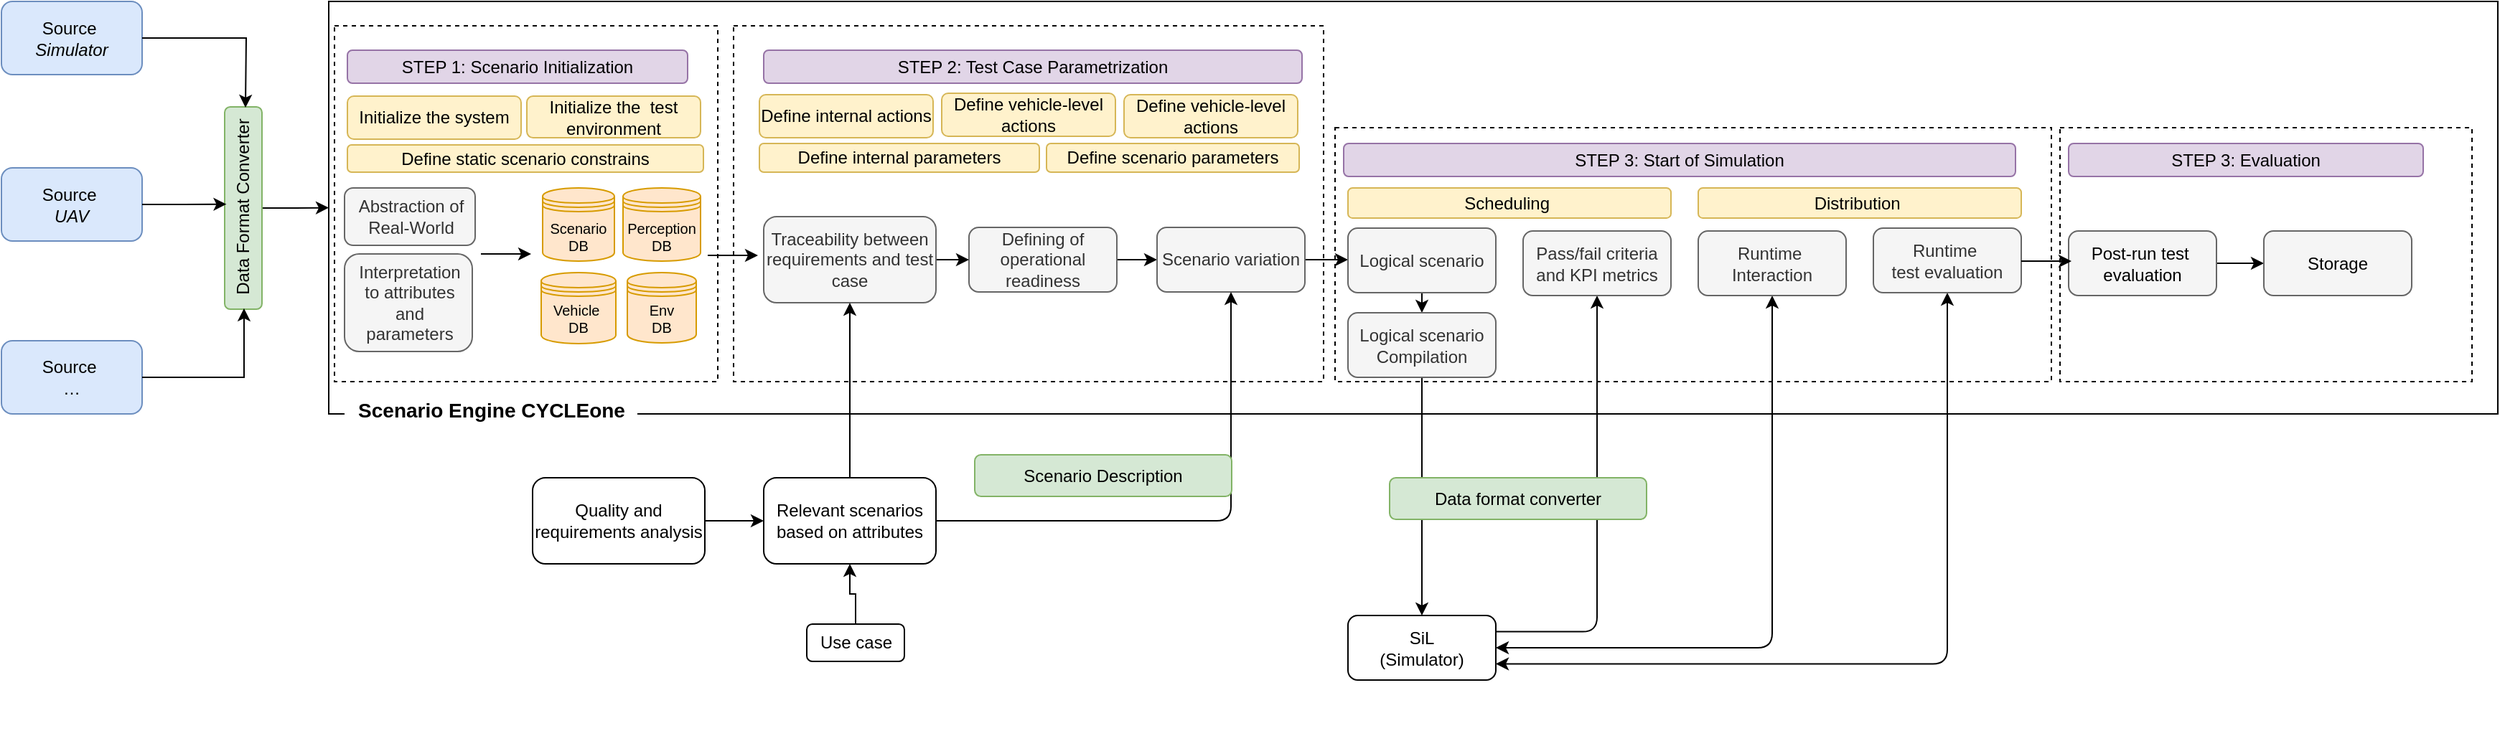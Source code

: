 <mxfile version="22.1.21" type="github">
  <diagram name="Page-1" id="OAkvakmoVMqIpzo2L1Cv">
    <mxGraphModel dx="1732" dy="1144" grid="0" gridSize="10" guides="1" tooltips="1" connect="1" arrows="1" fold="1" page="0" pageScale="1" pageWidth="827" pageHeight="1169" math="0" shadow="0">
      <root>
        <mxCell id="0" />
        <mxCell id="1" parent="0" />
        <mxCell id="TtApkbNEtEup5KKo7Kl3-6" value="" style="whiteSpace=wrap;html=1;fontSize=16;" parent="1" vertex="1">
          <mxGeometry x="-120" y="-136" width="1511" height="287.5" as="geometry" />
        </mxCell>
        <mxCell id="TtApkbNEtEup5KKo7Kl3-82" value="" style="rounded=0;whiteSpace=wrap;html=1;dashed=1;" parent="1" vertex="1">
          <mxGeometry x="1086" y="-48" width="287" height="177" as="geometry" />
        </mxCell>
        <mxCell id="TtApkbNEtEup5KKo7Kl3-69" value="" style="rounded=0;whiteSpace=wrap;html=1;dashed=1;" parent="1" vertex="1">
          <mxGeometry x="581" y="-48" width="499" height="177" as="geometry" />
        </mxCell>
        <mxCell id="TtApkbNEtEup5KKo7Kl3-53" value="" style="rounded=0;whiteSpace=wrap;html=1;dashed=1;" parent="1" vertex="1">
          <mxGeometry x="162" y="-119" width="411" height="248" as="geometry" />
        </mxCell>
        <mxCell id="TtApkbNEtEup5KKo7Kl3-27" value="" style="rounded=0;whiteSpace=wrap;html=1;dashed=1;" parent="1" vertex="1">
          <mxGeometry x="-116" y="-119" width="267" height="248" as="geometry" />
        </mxCell>
        <mxCell id="TtApkbNEtEup5KKo7Kl3-1" value="Source&amp;nbsp;&lt;br style=&quot;font-size: 12px;&quot;&gt;&lt;i style=&quot;font-size: 12px;&quot;&gt;Simulator&lt;/i&gt;" style="text;strokeColor=#6c8ebf;fillColor=#dae8fc;html=1;align=center;verticalAlign=middle;whiteSpace=wrap;rounded=1;fontSize=12;gradientColor=none;" parent="1" vertex="1">
          <mxGeometry x="-348" y="-136" width="98" height="51" as="geometry" />
        </mxCell>
        <mxCell id="TtApkbNEtEup5KKo7Kl3-78" style="edgeStyle=orthogonalEdgeStyle;rounded=0;orthogonalLoop=1;jettySize=auto;html=1;entryX=0;entryY=0.5;entryDx=0;entryDy=0;" parent="1" source="TtApkbNEtEup5KKo7Kl3-5" target="TtApkbNEtEup5KKo7Kl3-6" edge="1">
          <mxGeometry relative="1" as="geometry" />
        </mxCell>
        <mxCell id="TtApkbNEtEup5KKo7Kl3-5" value="Data Format Converter" style="text;html=1;align=center;verticalAlign=middle;resizable=0;points=[];autosize=1;strokeColor=#82b366;fillColor=#d5e8d4;fontSize=12;rotation=-90;rounded=1;" parent="1" vertex="1">
          <mxGeometry x="-250" y="-5" width="141" height="26" as="geometry" />
        </mxCell>
        <mxCell id="TtApkbNEtEup5KKo7Kl3-11" value="Source&amp;nbsp;&lt;br style=&quot;border-color: var(--border-color); font-size: 12px;&quot;&gt;&lt;i style=&quot;font-size: 12px;&quot;&gt;UAV&lt;/i&gt;" style="text;strokeColor=#6c8ebf;fillColor=#dae8fc;html=1;align=center;verticalAlign=middle;whiteSpace=wrap;rounded=1;fontSize=12;gradientColor=none;" parent="1" vertex="1">
          <mxGeometry x="-348" y="-20" width="98" height="51" as="geometry" />
        </mxCell>
        <mxCell id="TtApkbNEtEup5KKo7Kl3-12" value="Source&amp;nbsp;&lt;br style=&quot;border-color: var(--border-color); font-size: 12px;&quot;&gt;…" style="text;strokeColor=#6c8ebf;fillColor=#dae8fc;html=1;align=center;verticalAlign=middle;whiteSpace=wrap;rounded=1;fontSize=12;gradientColor=none;" parent="1" vertex="1">
          <mxGeometry x="-348" y="100.5" width="98" height="51" as="geometry" />
        </mxCell>
        <mxCell id="TtApkbNEtEup5KKo7Kl3-13" style="edgeStyle=orthogonalEdgeStyle;rounded=0;orthogonalLoop=1;jettySize=auto;html=1;entryX=0.004;entryY=0.519;entryDx=0;entryDy=0;entryPerimeter=0;" parent="1" source="TtApkbNEtEup5KKo7Kl3-12" target="TtApkbNEtEup5KKo7Kl3-5" edge="1">
          <mxGeometry relative="1" as="geometry" />
        </mxCell>
        <mxCell id="TtApkbNEtEup5KKo7Kl3-14" style="edgeStyle=orthogonalEdgeStyle;rounded=0;orthogonalLoop=1;jettySize=auto;html=1;entryX=0.519;entryY=0.048;entryDx=0;entryDy=0;entryPerimeter=0;" parent="1" source="TtApkbNEtEup5KKo7Kl3-11" target="TtApkbNEtEup5KKo7Kl3-5" edge="1">
          <mxGeometry relative="1" as="geometry" />
        </mxCell>
        <mxCell id="TtApkbNEtEup5KKo7Kl3-17" value="Abstraction of &lt;br&gt;Real-World" style="text;html=1;align=center;verticalAlign=middle;resizable=0;points=[];autosize=1;strokeColor=#666666;fillColor=#f5f5f5;fontColor=#333333;rounded=1;" parent="1" vertex="1">
          <mxGeometry x="-109" y="-6" width="91" height="40" as="geometry" />
        </mxCell>
        <mxCell id="TtApkbNEtEup5KKo7Kl3-19" value="&lt;div&gt;Interpretation&lt;br&gt;&lt;/div&gt;&lt;div&gt;to attributes&lt;/div&gt;&lt;div&gt;and&lt;/div&gt;&lt;div&gt;parameters&lt;/div&gt;" style="text;html=1;align=center;verticalAlign=middle;resizable=0;points=[];autosize=1;strokeColor=#666666;fillColor=#f5f5f5;fontColor=#333333;rounded=1;" parent="1" vertex="1">
          <mxGeometry x="-109" y="40" width="89" height="68" as="geometry" />
        </mxCell>
        <mxCell id="TtApkbNEtEup5KKo7Kl3-22" value="Perception DB" style="shape=datastore;whiteSpace=wrap;html=1;fontSize=10;fillColor=#ffe6cc;strokeColor=#d79b00;" parent="1" vertex="1">
          <mxGeometry x="85" y="-6" width="54" height="51" as="geometry" />
        </mxCell>
        <mxCell id="TtApkbNEtEup5KKo7Kl3-23" value="Scenario DB" style="shape=datastore;whiteSpace=wrap;html=1;fontSize=10;fillColor=#ffe6cc;strokeColor=#d79b00;" parent="1" vertex="1">
          <mxGeometry x="29" y="-6" width="50" height="51" as="geometry" />
        </mxCell>
        <mxCell id="TtApkbNEtEup5KKo7Kl3-24" value="Vehicle&amp;nbsp;&lt;br style=&quot;font-size: 10px;&quot;&gt;DB" style="shape=datastore;whiteSpace=wrap;html=1;fontSize=10;fillColor=#ffe6cc;strokeColor=#d79b00;" parent="1" vertex="1">
          <mxGeometry x="28" y="53" width="52" height="49.5" as="geometry" />
        </mxCell>
        <mxCell id="TtApkbNEtEup5KKo7Kl3-25" value="Env&lt;br&gt;DB" style="shape=datastore;whiteSpace=wrap;html=1;fontSize=10;fillColor=#ffe6cc;strokeColor=#d79b00;" parent="1" vertex="1">
          <mxGeometry x="88" y="53" width="48" height="49" as="geometry" />
        </mxCell>
        <mxCell id="TtApkbNEtEup5KKo7Kl3-28" value="STEP 1: Scenario Initialization" style="rounded=1;whiteSpace=wrap;html=1;fillColor=#e1d5e7;strokeColor=#9673a6;" parent="1" vertex="1">
          <mxGeometry x="-107" y="-102" width="237" height="23" as="geometry" />
        </mxCell>
        <mxCell id="TtApkbNEtEup5KKo7Kl3-29" value="" style="endArrow=classic;html=1;rounded=0;" parent="1" edge="1">
          <mxGeometry width="50" height="50" relative="1" as="geometry">
            <mxPoint x="-14" y="40.02" as="sourcePoint" />
            <mxPoint x="21" y="40.02" as="targetPoint" />
          </mxGeometry>
        </mxCell>
        <mxCell id="TtApkbNEtEup5KKo7Kl3-30" value="STEP 2: Test Case Parametrization" style="rounded=1;whiteSpace=wrap;html=1;fillColor=#e1d5e7;strokeColor=#9673a6;" parent="1" vertex="1">
          <mxGeometry x="183" y="-102" width="375" height="23" as="geometry" />
        </mxCell>
        <mxCell id="TtApkbNEtEup5KKo7Kl3-31" value="" style="endArrow=classic;html=1;rounded=0;" parent="1" edge="1">
          <mxGeometry width="50" height="50" relative="1" as="geometry">
            <mxPoint x="144" y="41.02" as="sourcePoint" />
            <mxPoint x="179" y="41.02" as="targetPoint" />
          </mxGeometry>
        </mxCell>
        <mxCell id="TtApkbNEtEup5KKo7Kl3-40" style="edgeStyle=orthogonalEdgeStyle;rounded=0;orthogonalLoop=1;jettySize=auto;html=1;exitX=1;exitY=0.5;exitDx=0;exitDy=0;" parent="1" source="TtApkbNEtEup5KKo7Kl3-32" target="TtApkbNEtEup5KKo7Kl3-39" edge="1">
          <mxGeometry relative="1" as="geometry" />
        </mxCell>
        <mxCell id="TtApkbNEtEup5KKo7Kl3-32" value="Defining of operational readiness" style="rounded=1;whiteSpace=wrap;html=1;fillColor=#f5f5f5;fontColor=#333333;strokeColor=#666666;" parent="1" vertex="1">
          <mxGeometry x="326" y="21.5" width="103" height="45" as="geometry" />
        </mxCell>
        <mxCell id="TtApkbNEtEup5KKo7Kl3-38" style="edgeStyle=orthogonalEdgeStyle;rounded=0;orthogonalLoop=1;jettySize=auto;html=1;exitX=1;exitY=0.5;exitDx=0;exitDy=0;entryX=0;entryY=0.5;entryDx=0;entryDy=0;" parent="1" source="TtApkbNEtEup5KKo7Kl3-33" target="TtApkbNEtEup5KKo7Kl3-32" edge="1">
          <mxGeometry relative="1" as="geometry" />
        </mxCell>
        <mxCell id="TtApkbNEtEup5KKo7Kl3-33" value="Traceability between requirements and test case" style="rounded=1;whiteSpace=wrap;html=1;fillColor=#f5f5f5;fontColor=#333333;strokeColor=#666666;" parent="1" vertex="1">
          <mxGeometry x="183" y="14" width="120" height="60" as="geometry" />
        </mxCell>
        <mxCell id="TtApkbNEtEup5KKo7Kl3-34" value="STEP 3: Start of Simulation" style="rounded=1;whiteSpace=wrap;html=1;fillColor=#e1d5e7;strokeColor=#9673a6;" parent="1" vertex="1">
          <mxGeometry x="587" y="-37" width="468" height="23" as="geometry" />
        </mxCell>
        <mxCell id="TtApkbNEtEup5KKo7Kl3-55" style="edgeStyle=orthogonalEdgeStyle;rounded=0;orthogonalLoop=1;jettySize=auto;html=1;exitX=1;exitY=0.5;exitDx=0;exitDy=0;entryX=0;entryY=0.5;entryDx=0;entryDy=0;" parent="1" source="TtApkbNEtEup5KKo7Kl3-39" target="TtApkbNEtEup5KKo7Kl3-54" edge="1">
          <mxGeometry relative="1" as="geometry" />
        </mxCell>
        <mxCell id="TtApkbNEtEup5KKo7Kl3-39" value="Scenario variation" style="rounded=1;whiteSpace=wrap;html=1;fillColor=#f5f5f5;fontColor=#333333;strokeColor=#666666;" parent="1" vertex="1">
          <mxGeometry x="457" y="21.5" width="103" height="45" as="geometry" />
        </mxCell>
        <mxCell id="TtApkbNEtEup5KKo7Kl3-41" value="" style="shape=image;html=1;verticalAlign=top;verticalLabelPosition=bottom;labelBackgroundColor=#ffffff;imageAspect=0;aspect=fixed;image=https://cdn4.iconfinder.com/data/icons/transportation-190/1000/carrier_office_people_person_people_carrier_people_business_success-128.png" parent="1" vertex="1">
          <mxGeometry x="327" y="247" width="128" height="128" as="geometry" />
        </mxCell>
        <mxCell id="TtApkbNEtEup5KKo7Kl3-48" style="edgeStyle=orthogonalEdgeStyle;rounded=0;orthogonalLoop=1;jettySize=auto;html=1;entryX=0.5;entryY=1;entryDx=0;entryDy=0;" parent="1" source="TtApkbNEtEup5KKo7Kl3-42" target="TtApkbNEtEup5KKo7Kl3-44" edge="1">
          <mxGeometry relative="1" as="geometry" />
        </mxCell>
        <mxCell id="TtApkbNEtEup5KKo7Kl3-42" value="Use case" style="text;html=1;align=center;verticalAlign=middle;resizable=0;points=[];autosize=1;strokeColor=default;fillColor=default;rounded=1;" parent="1" vertex="1">
          <mxGeometry x="213" y="298" width="68" height="26" as="geometry" />
        </mxCell>
        <mxCell id="TtApkbNEtEup5KKo7Kl3-45" style="edgeStyle=orthogonalEdgeStyle;rounded=0;orthogonalLoop=1;jettySize=auto;html=1;" parent="1" source="TtApkbNEtEup5KKo7Kl3-43" target="TtApkbNEtEup5KKo7Kl3-44" edge="1">
          <mxGeometry relative="1" as="geometry" />
        </mxCell>
        <mxCell id="TtApkbNEtEup5KKo7Kl3-43" value="Quality and requirements analysis" style="rounded=1;whiteSpace=wrap;html=1;" parent="1" vertex="1">
          <mxGeometry x="22" y="196" width="120" height="60" as="geometry" />
        </mxCell>
        <mxCell id="TtApkbNEtEup5KKo7Kl3-49" style="edgeStyle=orthogonalEdgeStyle;rounded=1;orthogonalLoop=1;jettySize=auto;html=1;entryX=0.5;entryY=1;entryDx=0;entryDy=0;jumpStyle=arc;curved=0;" parent="1" source="TtApkbNEtEup5KKo7Kl3-44" target="TtApkbNEtEup5KKo7Kl3-39" edge="1">
          <mxGeometry relative="1" as="geometry" />
        </mxCell>
        <mxCell id="TtApkbNEtEup5KKo7Kl3-44" value="Relevant scenarios based on attributes" style="rounded=1;whiteSpace=wrap;html=1;" parent="1" vertex="1">
          <mxGeometry x="183" y="196" width="120" height="60" as="geometry" />
        </mxCell>
        <mxCell id="TtApkbNEtEup5KKo7Kl3-60" style="edgeStyle=orthogonalEdgeStyle;rounded=0;orthogonalLoop=1;jettySize=auto;html=1;exitX=0.5;exitY=1;exitDx=0;exitDy=0;entryX=0.5;entryY=0;entryDx=0;entryDy=0;" parent="1" source="TtApkbNEtEup5KKo7Kl3-54" target="TtApkbNEtEup5KKo7Kl3-57" edge="1">
          <mxGeometry relative="1" as="geometry" />
        </mxCell>
        <mxCell id="TtApkbNEtEup5KKo7Kl3-54" value="Logical scenario" style="rounded=1;whiteSpace=wrap;html=1;fillColor=#f5f5f5;fontColor=#333333;strokeColor=#666666;" parent="1" vertex="1">
          <mxGeometry x="590" y="22" width="103" height="45" as="geometry" />
        </mxCell>
        <mxCell id="TtApkbNEtEup5KKo7Kl3-61" style="edgeStyle=orthogonalEdgeStyle;rounded=1;orthogonalLoop=1;jettySize=auto;html=1;entryX=0.5;entryY=1;entryDx=0;entryDy=0;jumpStyle=arc;strokeColor=default;curved=0;exitX=1;exitY=0.25;exitDx=0;exitDy=0;" parent="1" source="TtApkbNEtEup5KKo7Kl3-62" target="TtApkbNEtEup5KKo7Kl3-59" edge="1">
          <mxGeometry relative="1" as="geometry">
            <Array as="points">
              <mxPoint x="764" y="303" />
            </Array>
          </mxGeometry>
        </mxCell>
        <mxCell id="TtApkbNEtEup5KKo7Kl3-63" style="edgeStyle=orthogonalEdgeStyle;rounded=0;orthogonalLoop=1;jettySize=auto;html=1;" parent="1" source="TtApkbNEtEup5KKo7Kl3-57" target="TtApkbNEtEup5KKo7Kl3-62" edge="1">
          <mxGeometry relative="1" as="geometry" />
        </mxCell>
        <mxCell id="TtApkbNEtEup5KKo7Kl3-57" value="Logical scenario&lt;br&gt;Compilation" style="rounded=1;whiteSpace=wrap;html=1;fillColor=#f5f5f5;fontColor=#333333;strokeColor=#666666;" parent="1" vertex="1">
          <mxGeometry x="590" y="81" width="103" height="45" as="geometry" />
        </mxCell>
        <mxCell id="TtApkbNEtEup5KKo7Kl3-59" value="Pass/fail criteria and KPI metrics" style="rounded=1;whiteSpace=wrap;html=1;fillColor=#f5f5f5;fontColor=#333333;strokeColor=#666666;" parent="1" vertex="1">
          <mxGeometry x="712" y="24" width="103" height="45" as="geometry" />
        </mxCell>
        <mxCell id="TtApkbNEtEup5KKo7Kl3-67" style="edgeStyle=orthogonalEdgeStyle;rounded=1;orthogonalLoop=1;jettySize=auto;html=1;entryX=0.5;entryY=1;entryDx=0;entryDy=0;curved=0;startArrow=classic;startFill=1;" parent="1" source="TtApkbNEtEup5KKo7Kl3-62" target="TtApkbNEtEup5KKo7Kl3-65" edge="1">
          <mxGeometry relative="1" as="geometry" />
        </mxCell>
        <mxCell id="TtApkbNEtEup5KKo7Kl3-68" style="edgeStyle=orthogonalEdgeStyle;rounded=1;orthogonalLoop=1;jettySize=auto;html=1;exitX=1;exitY=0.75;exitDx=0;exitDy=0;curved=0;startArrow=classic;startFill=1;" parent="1" source="TtApkbNEtEup5KKo7Kl3-62" target="TtApkbNEtEup5KKo7Kl3-66" edge="1">
          <mxGeometry relative="1" as="geometry" />
        </mxCell>
        <mxCell id="TtApkbNEtEup5KKo7Kl3-62" value="SiL&lt;br&gt;(Simulator)" style="rounded=1;whiteSpace=wrap;html=1;" parent="1" vertex="1">
          <mxGeometry x="590" y="292" width="103" height="45" as="geometry" />
        </mxCell>
        <mxCell id="TtApkbNEtEup5KKo7Kl3-64" value="Data format converter" style="rounded=1;whiteSpace=wrap;html=1;fillColor=#d5e8d4;strokeColor=#82b366;" parent="1" vertex="1">
          <mxGeometry x="619" y="196" width="179" height="29" as="geometry" />
        </mxCell>
        <mxCell id="TtApkbNEtEup5KKo7Kl3-65" value="Runtime&amp;nbsp;&lt;br&gt;Interaction" style="rounded=1;whiteSpace=wrap;html=1;fillColor=#f5f5f5;fontColor=#333333;strokeColor=#666666;" parent="1" vertex="1">
          <mxGeometry x="834" y="24" width="103" height="45" as="geometry" />
        </mxCell>
        <mxCell id="TtApkbNEtEup5KKo7Kl3-66" value="Runtime&amp;nbsp;&lt;br&gt;test evaluation" style="rounded=1;whiteSpace=wrap;html=1;fillColor=#f5f5f5;fontColor=#333333;strokeColor=#666666;" parent="1" vertex="1">
          <mxGeometry x="956" y="22" width="103" height="45" as="geometry" />
        </mxCell>
        <mxCell id="TtApkbNEtEup5KKo7Kl3-71" value="STEP 3: Evaluation" style="rounded=1;whiteSpace=wrap;html=1;fillColor=#e1d5e7;strokeColor=#9673a6;" parent="1" vertex="1">
          <mxGeometry x="1092" y="-37" width="247" height="23" as="geometry" />
        </mxCell>
        <mxCell id="TtApkbNEtEup5KKo7Kl3-76" style="edgeStyle=orthogonalEdgeStyle;rounded=0;orthogonalLoop=1;jettySize=auto;html=1;exitX=1;exitY=0.5;exitDx=0;exitDy=0;entryX=0;entryY=0.5;entryDx=0;entryDy=0;" parent="1" source="TtApkbNEtEup5KKo7Kl3-73" target="TtApkbNEtEup5KKo7Kl3-74" edge="1">
          <mxGeometry relative="1" as="geometry" />
        </mxCell>
        <mxCell id="TtApkbNEtEup5KKo7Kl3-73" value="Post-run test&amp;nbsp;&lt;br style=&quot;border-color: var(--border-color);&quot;&gt;evaluation" style="rounded=1;whiteSpace=wrap;html=1;fillColor=#f5f5f5;strokeColor=#666666;" parent="1" vertex="1">
          <mxGeometry x="1092" y="24" width="103" height="45" as="geometry" />
        </mxCell>
        <mxCell id="TtApkbNEtEup5KKo7Kl3-74" value="Storage" style="rounded=1;whiteSpace=wrap;html=1;fillColor=#f5f5f5;strokeColor=#666666;" parent="1" vertex="1">
          <mxGeometry x="1228" y="24" width="103" height="45" as="geometry" />
        </mxCell>
        <mxCell id="TtApkbNEtEup5KKo7Kl3-75" value="" style="endArrow=classic;html=1;rounded=0;" parent="1" edge="1">
          <mxGeometry width="50" height="50" relative="1" as="geometry">
            <mxPoint x="1059" y="45" as="sourcePoint" />
            <mxPoint x="1094" y="45" as="targetPoint" />
          </mxGeometry>
        </mxCell>
        <mxCell id="TtApkbNEtEup5KKo7Kl3-77" style="edgeStyle=orthogonalEdgeStyle;rounded=0;orthogonalLoop=1;jettySize=auto;html=1;exitX=1;exitY=0.5;exitDx=0;exitDy=0;" parent="1" source="TtApkbNEtEup5KKo7Kl3-1" edge="1">
          <mxGeometry relative="1" as="geometry">
            <mxPoint x="-178" y="-62" as="targetPoint" />
          </mxGeometry>
        </mxCell>
        <mxCell id="TtApkbNEtEup5KKo7Kl3-79" value="Scheduling&amp;nbsp;" style="rounded=1;whiteSpace=wrap;html=1;fillColor=#fff2cc;strokeColor=#d6b656;" parent="1" vertex="1">
          <mxGeometry x="590" y="-6" width="225" height="21" as="geometry" />
        </mxCell>
        <mxCell id="TtApkbNEtEup5KKo7Kl3-81" value="Distribution&amp;nbsp;" style="rounded=1;whiteSpace=wrap;html=1;fillColor=#fff2cc;strokeColor=#d6b656;" parent="1" vertex="1">
          <mxGeometry x="834" y="-6" width="225" height="21" as="geometry" />
        </mxCell>
        <mxCell id="TtApkbNEtEup5KKo7Kl3-83" value="&lt;b&gt;&lt;font style=&quot;font-size: 14px;&quot;&gt;Scenario Engine CYCLEone&lt;/font&gt;&lt;/b&gt;" style="text;html=1;align=center;verticalAlign=middle;resizable=0;points=[];autosize=1;fillColor=default;" parent="1" vertex="1">
          <mxGeometry x="-109" y="135" width="204" height="28" as="geometry" />
        </mxCell>
        <mxCell id="WR9TDHSgrE66jRiIsSle-1" value="Initialize the system" style="rounded=1;whiteSpace=wrap;html=1;fillColor=#fff2cc;strokeColor=#d6b656;" vertex="1" parent="1">
          <mxGeometry x="-107" y="-70" width="121" height="30" as="geometry" />
        </mxCell>
        <mxCell id="WR9TDHSgrE66jRiIsSle-2" value="Initialize the &amp;nbsp;test environment" style="rounded=1;whiteSpace=wrap;html=1;fillColor=#fff2cc;strokeColor=#d6b656;" vertex="1" parent="1">
          <mxGeometry x="18" y="-70" width="121" height="29" as="geometry" />
        </mxCell>
        <mxCell id="WR9TDHSgrE66jRiIsSle-3" value="Define static scenario constrains" style="rounded=1;whiteSpace=wrap;html=1;fillColor=#fff2cc;strokeColor=#d6b656;" vertex="1" parent="1">
          <mxGeometry x="-107" y="-36" width="248" height="19" as="geometry" />
        </mxCell>
        <mxCell id="WR9TDHSgrE66jRiIsSle-5" value="Define internal actions" style="rounded=1;whiteSpace=wrap;html=1;fillColor=#fff2cc;strokeColor=#d6b656;" vertex="1" parent="1">
          <mxGeometry x="180" y="-71" width="121" height="30" as="geometry" />
        </mxCell>
        <mxCell id="WR9TDHSgrE66jRiIsSle-6" value="Define vehicle-level actions" style="rounded=1;whiteSpace=wrap;html=1;fillColor=#fff2cc;strokeColor=#d6b656;" vertex="1" parent="1">
          <mxGeometry x="307" y="-72" width="121" height="30" as="geometry" />
        </mxCell>
        <mxCell id="WR9TDHSgrE66jRiIsSle-7" value="Define vehicle-level actions" style="rounded=1;whiteSpace=wrap;html=1;fillColor=#fff2cc;strokeColor=#d6b656;" vertex="1" parent="1">
          <mxGeometry x="434" y="-71" width="121" height="30" as="geometry" />
        </mxCell>
        <mxCell id="WR9TDHSgrE66jRiIsSle-8" style="edgeStyle=orthogonalEdgeStyle;rounded=0;orthogonalLoop=1;jettySize=auto;html=1;exitX=0.5;exitY=0;exitDx=0;exitDy=0;" edge="1" parent="1" source="TtApkbNEtEup5KKo7Kl3-44" target="TtApkbNEtEup5KKo7Kl3-33">
          <mxGeometry relative="1" as="geometry">
            <mxPoint x="246" y="91" as="targetPoint" />
          </mxGeometry>
        </mxCell>
        <mxCell id="WR9TDHSgrE66jRiIsSle-9" value="Define internal parameters" style="rounded=1;whiteSpace=wrap;html=1;fillColor=#fff2cc;strokeColor=#d6b656;" vertex="1" parent="1">
          <mxGeometry x="180" y="-37" width="195" height="20" as="geometry" />
        </mxCell>
        <mxCell id="WR9TDHSgrE66jRiIsSle-10" value="Define scenario parameters" style="rounded=1;whiteSpace=wrap;html=1;fillColor=#fff2cc;strokeColor=#d6b656;" vertex="1" parent="1">
          <mxGeometry x="380" y="-37" width="176" height="20" as="geometry" />
        </mxCell>
        <mxCell id="WR9TDHSgrE66jRiIsSle-12" value="Scenario Description" style="rounded=1;whiteSpace=wrap;html=1;fillColor=#d5e8d4;strokeColor=#82b366;" vertex="1" parent="1">
          <mxGeometry x="330" y="180" width="179" height="29" as="geometry" />
        </mxCell>
      </root>
    </mxGraphModel>
  </diagram>
</mxfile>
